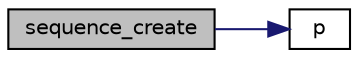 digraph "sequence_create"
{
 // INTERACTIVE_SVG=YES
  edge [fontname="Helvetica",fontsize="10",labelfontname="Helvetica",labelfontsize="10"];
  node [fontname="Helvetica",fontsize="10",shape=record];
  rankdir="LR";
  Node1 [label="sequence_create",height=0.2,width=0.4,color="black", fillcolor="grey75", style="filled", fontcolor="black"];
  Node1 -> Node2 [color="midnightblue",fontsize="10",style="solid",fontname="Helvetica"];
  Node2 [label="p",height=0.2,width=0.4,color="black", fillcolor="white", style="filled",URL="$d5/de7/jquery_8js.html#a2335e57f79b6acfb6de59c235dc8a83e"];
}
